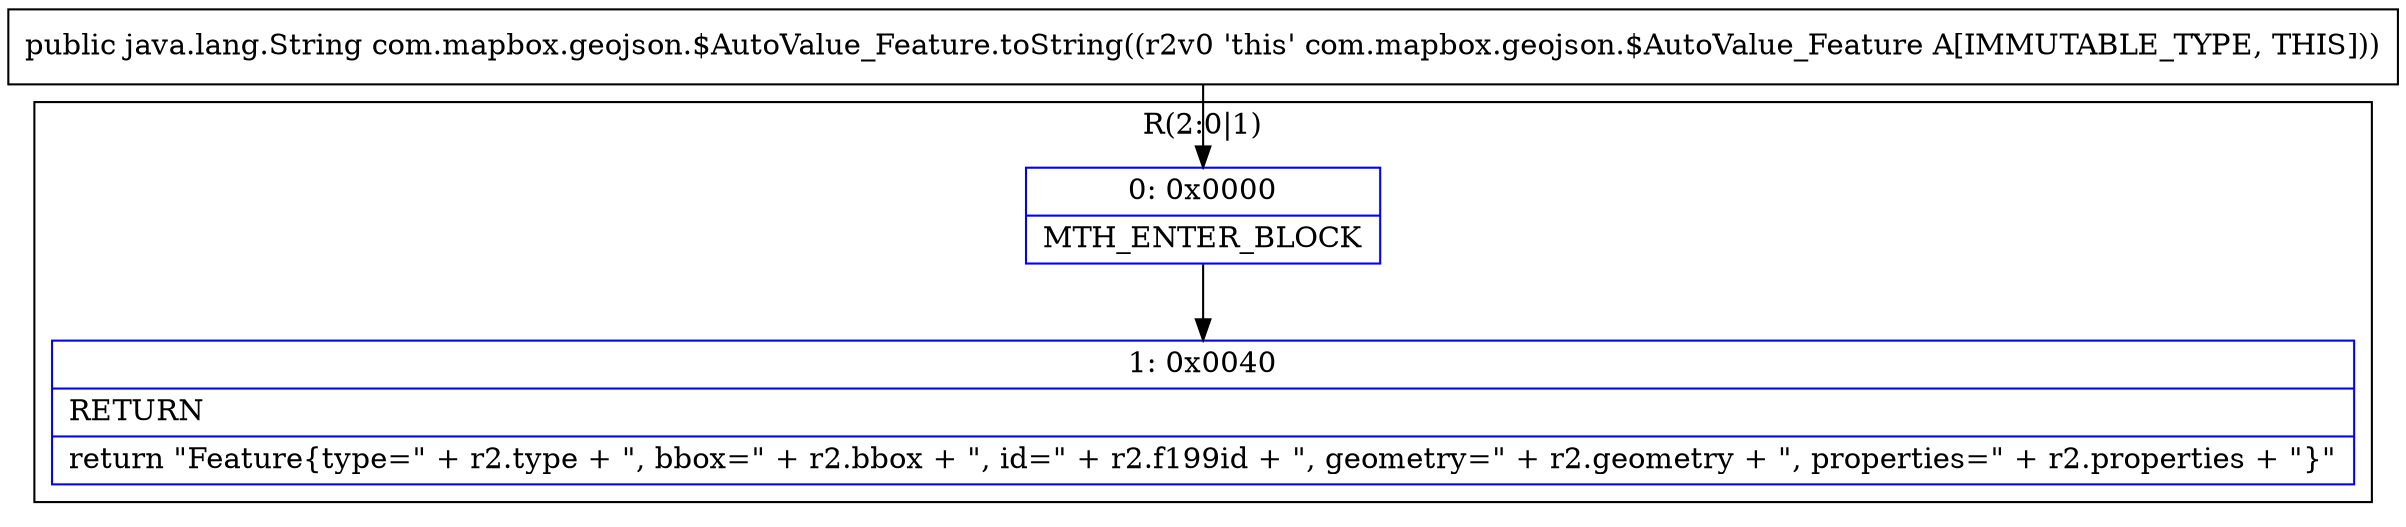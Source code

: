 digraph "CFG forcom.mapbox.geojson.$AutoValue_Feature.toString()Ljava\/lang\/String;" {
subgraph cluster_Region_1209454236 {
label = "R(2:0|1)";
node [shape=record,color=blue];
Node_0 [shape=record,label="{0\:\ 0x0000|MTH_ENTER_BLOCK\l}"];
Node_1 [shape=record,label="{1\:\ 0x0040|RETURN\l|return \"Feature\{type=\" + r2.type + \", bbox=\" + r2.bbox + \", id=\" + r2.f199id + \", geometry=\" + r2.geometry + \", properties=\" + r2.properties + \"\}\"\l}"];
}
MethodNode[shape=record,label="{public java.lang.String com.mapbox.geojson.$AutoValue_Feature.toString((r2v0 'this' com.mapbox.geojson.$AutoValue_Feature A[IMMUTABLE_TYPE, THIS])) }"];
MethodNode -> Node_0;
Node_0 -> Node_1;
}

